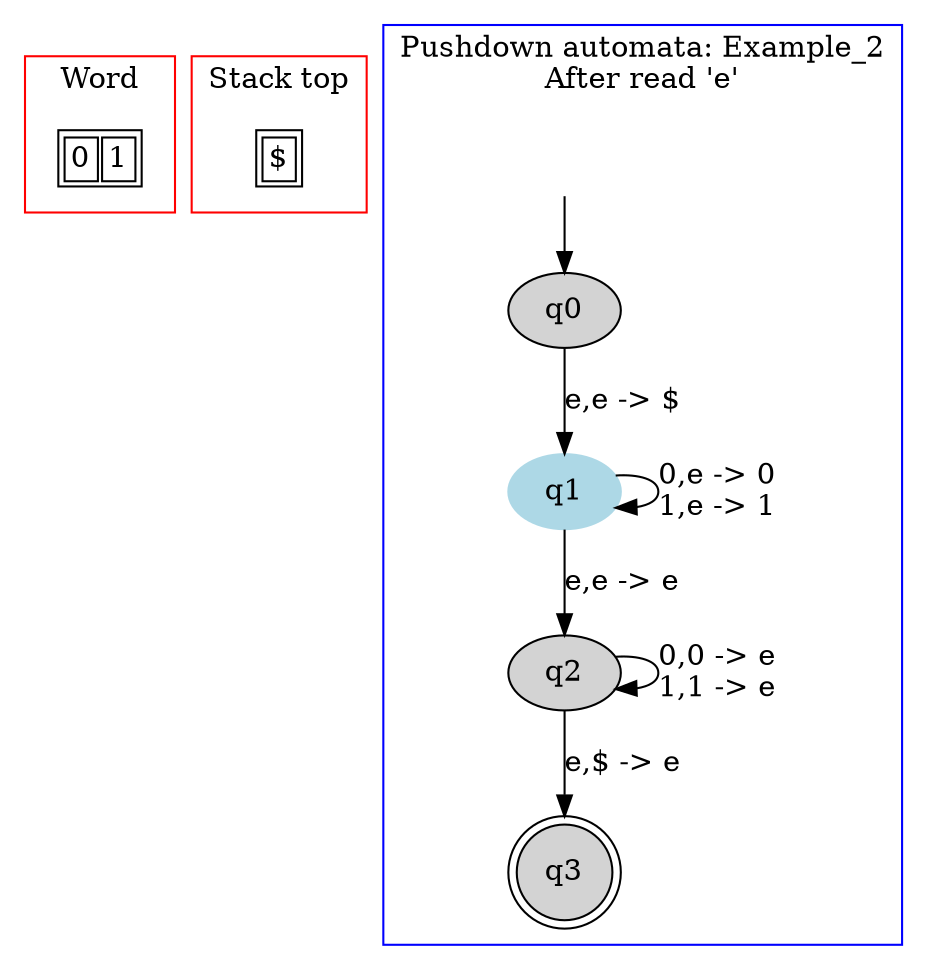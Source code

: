 digraph G {
	subgraph cluster_0 {
		node [shape=plaintext];

struct1 [label=<<TABLE>
<TR>
<TD><FONT>0</FONT></TD>
<TD><FONT>1</FONT></TD>
</TR>
</TABLE>>];
label = "Word";
color=red;
}
	subgraph cluster_2 {
		node [shape=plaintext];

struct2 [label=<<TABLE>
<TR>
<TD>
$</TD>
</TR>
</TABLE>>];
label = "Stack top";
color=red;
}
	subgraph cluster_1 {
		node [style=filled];
		label = "Pushdown automata: Example_2
After read 'e'"
		color=blue;

		q0;
		q1 [color="lightblue"];
		q2;
		q3 [shape="doublecircle"];
		q0->q1[label="e,e -> $"];
		q1->q1[label="0,e -> 0
1,e -> 1"];
		q1->q2[label="e,e -> e"];
		q2->q2[label="0,0 -> e
1,1 -> e"];
		q2->q3[label="e,$ -> e"];
x [color=white, label=""];		x->q0	}

}